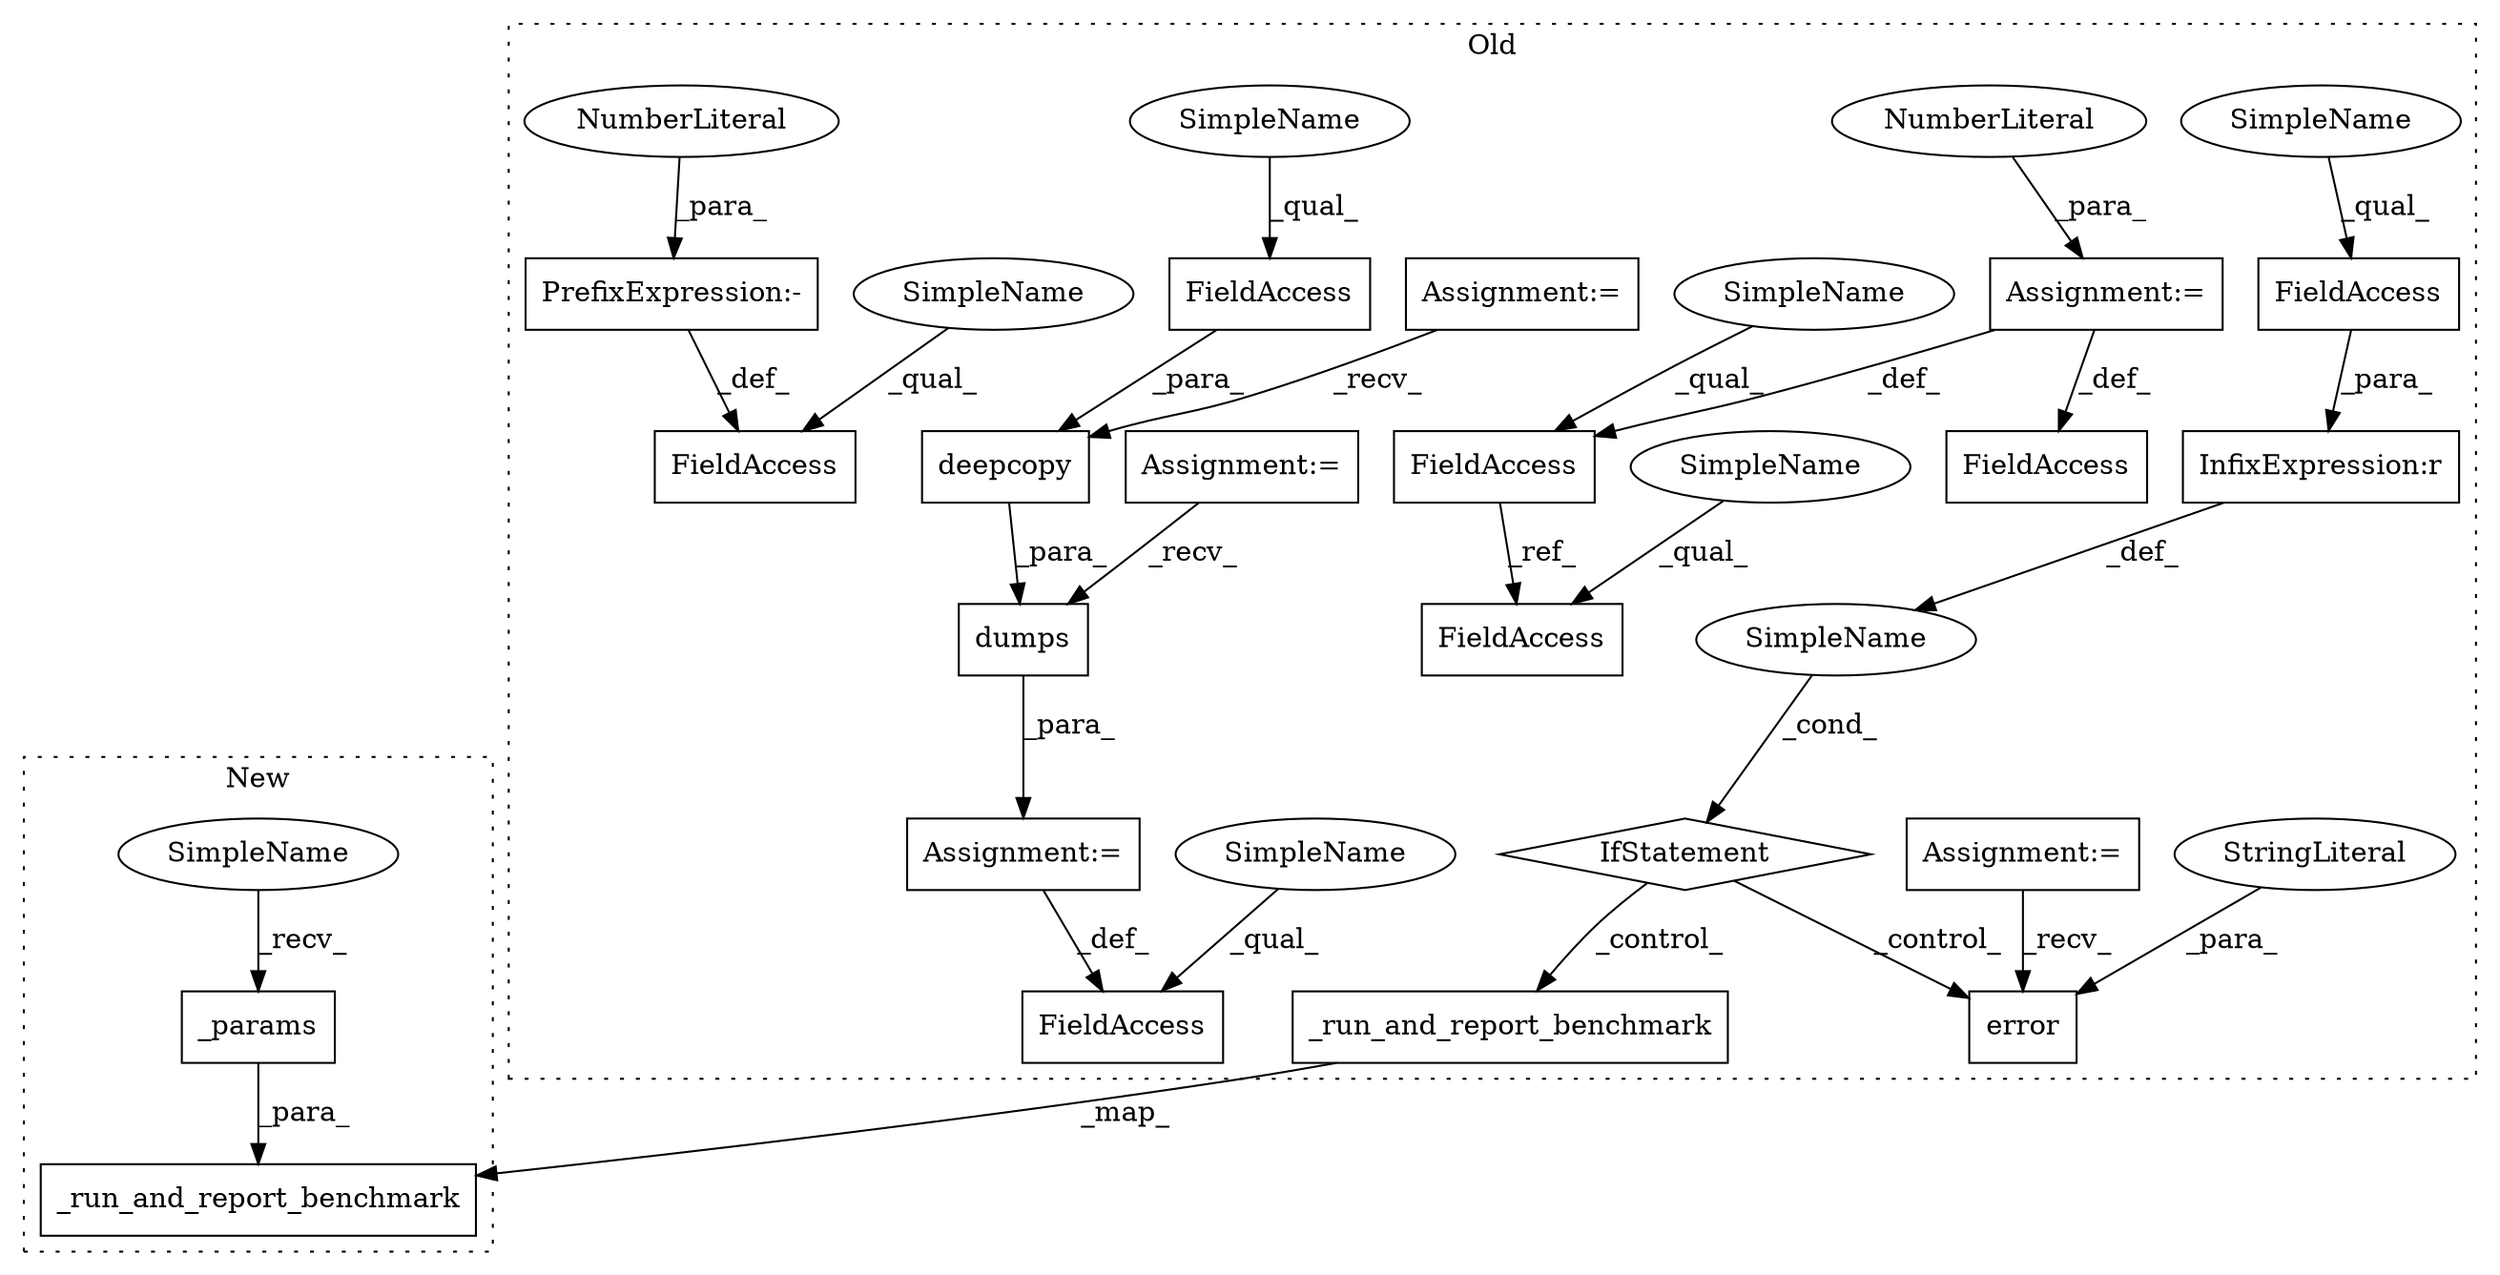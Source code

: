 digraph G {
subgraph cluster0 {
1 [label="_run_and_report_benchmark" a="32" s="7087" l="27" shape="box"];
3 [label="FieldAccess" a="22" s="6481" l="13" shape="box"];
4 [label="SimpleName" a="42" s="" l="" shape="ellipse"];
5 [label="error" a="32" s="7002,7059" l="6,1" shape="box"];
6 [label="InfixExpression:r" a="27" s="6976" l="4" shape="box"];
7 [label="FieldAccess" a="22" s="6957" l="19" shape="box"];
8 [label="FieldAccess" a="22" s="6745" l="13" shape="box"];
9 [label="FieldAccess" a="22" s="6542" l="20" shape="box"];
10 [label="IfStatement" a="25" s="6953,6984" l="4,2" shape="diamond"];
11 [label="deepcopy" a="32" s="6533,6562" l="9,1" shape="box"];
12 [label="FieldAccess" a="22" s="6764" l="21" shape="box"];
13 [label="FieldAccess" a="22" s="6730" l="14" shape="box"];
14 [label="FieldAccess" a="22" s="6918" l="26" shape="box"];
15 [label="dumps" a="32" s="6791,6803" l="6,1" shape="box"];
16 [label="Assignment:=" a="7" s="6428" l="4" shape="box"];
17 [label="Assignment:=" a="7" s="6494" l="1" shape="box"];
18 [label="NumberLiteral" a="34" s="6495" l="1" shape="ellipse"];
19 [label="StringLiteral" a="45" s="7008" l="51" shape="ellipse"];
20 [label="Assignment:=" a="7" s="6396" l="4" shape="box"];
21 [label="Assignment:=" a="7" s="6376" l="7" shape="box"];
22 [label="Assignment:=" a="7" s="6785" l="1" shape="box"];
23 [label="PrefixExpression:-" a="38" s="6945" l="1" shape="box"];
24 [label="NumberLiteral" a="34" s="6946" l="1" shape="ellipse"];
26 [label="SimpleName" a="42" s="6745" l="4" shape="ellipse"];
27 [label="SimpleName" a="42" s="6542" l="4" shape="ellipse"];
28 [label="SimpleName" a="42" s="6957" l="4" shape="ellipse"];
29 [label="SimpleName" a="42" s="6481" l="4" shape="ellipse"];
31 [label="SimpleName" a="42" s="6918" l="5" shape="ellipse"];
32 [label="SimpleName" a="42" s="6764" l="5" shape="ellipse"];
label = "Old";
style="dotted";
}
subgraph cluster1 {
2 [label="_run_and_report_benchmark" a="32" s="6483,6515" l="26,1" shape="box"];
25 [label="_params" a="32" s="6172" l="9" shape="box"];
30 [label="SimpleName" a="42" s="6167" l="4" shape="ellipse"];
label = "New";
style="dotted";
}
1 -> 2 [label="_map_"];
3 -> 8 [label="_ref_"];
4 -> 10 [label="_cond_"];
6 -> 4 [label="_def_"];
7 -> 6 [label="_para_"];
9 -> 11 [label="_para_"];
10 -> 1 [label="_control_"];
10 -> 5 [label="_control_"];
11 -> 15 [label="_para_"];
15 -> 22 [label="_para_"];
16 -> 11 [label="_recv_"];
17 -> 3 [label="_def_"];
17 -> 13 [label="_def_"];
18 -> 17 [label="_para_"];
19 -> 5 [label="_para_"];
20 -> 15 [label="_recv_"];
21 -> 5 [label="_recv_"];
22 -> 12 [label="_def_"];
23 -> 14 [label="_def_"];
24 -> 23 [label="_para_"];
25 -> 2 [label="_para_"];
26 -> 8 [label="_qual_"];
27 -> 9 [label="_qual_"];
28 -> 7 [label="_qual_"];
29 -> 3 [label="_qual_"];
30 -> 25 [label="_recv_"];
31 -> 14 [label="_qual_"];
32 -> 12 [label="_qual_"];
}